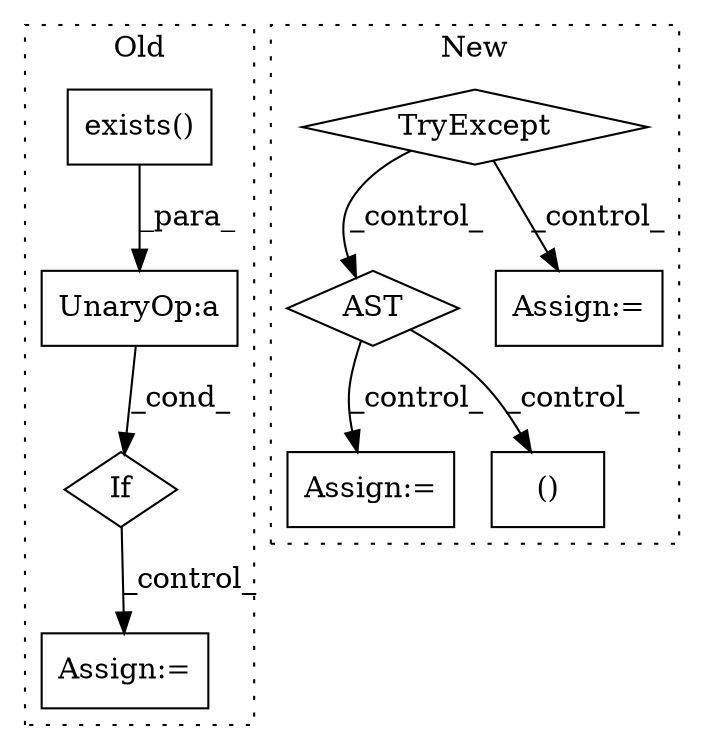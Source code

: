 digraph G {
subgraph cluster0 {
1 [label="exists()" a="75" s="1113" l="24" shape="box"];
4 [label="If" a="96" s="1106" l="3" shape="diamond"];
5 [label="UnaryOp:a" a="61" s="1109" l="28" shape="box"];
6 [label="Assign:=" a="68" s="1170" l="3" shape="box"];
label = "Old";
style="dotted";
}
subgraph cluster1 {
2 [label="TryExcept" a="71" s="676" l="13" shape="diamond"];
3 [label="AST" a="2" s="753,0" l="6,0" shape="diamond"];
7 [label="Assign:=" a="68" s="777" l="3" shape="box"];
8 [label="()" a="54" s="895" l="14" shape="box"];
9 [label="Assign:=" a="68" s="701" l="17" shape="box"];
label = "New";
style="dotted";
}
1 -> 5 [label="_para_"];
2 -> 9 [label="_control_"];
2 -> 3 [label="_control_"];
3 -> 7 [label="_control_"];
3 -> 8 [label="_control_"];
4 -> 6 [label="_control_"];
5 -> 4 [label="_cond_"];
}